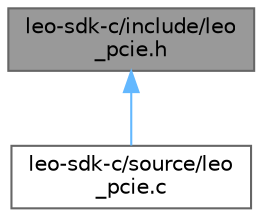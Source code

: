 digraph "leo-sdk-c/include/leo_pcie.h"
{
 // LATEX_PDF_SIZE
  bgcolor="transparent";
  edge [fontname=Helvetica,fontsize=10,labelfontname=Helvetica,labelfontsize=10];
  node [fontname=Helvetica,fontsize=10,shape=box,height=0.2,width=0.4];
  Node1 [label="leo-sdk-c/include/leo\l_pcie.h",height=0.2,width=0.4,color="gray40", fillcolor="grey60", style="filled", fontcolor="black",tooltip="Definition of PCIe types for the SDK."];
  Node1 -> Node2 [dir="back",color="steelblue1",style="solid"];
  Node2 [label="leo-sdk-c/source/leo\l_pcie.c",height=0.2,width=0.4,color="grey40", fillcolor="white", style="filled",URL="$leo__pcie_8c.html",tooltip="Implementation of public functions for the PCIe interface."];
}
